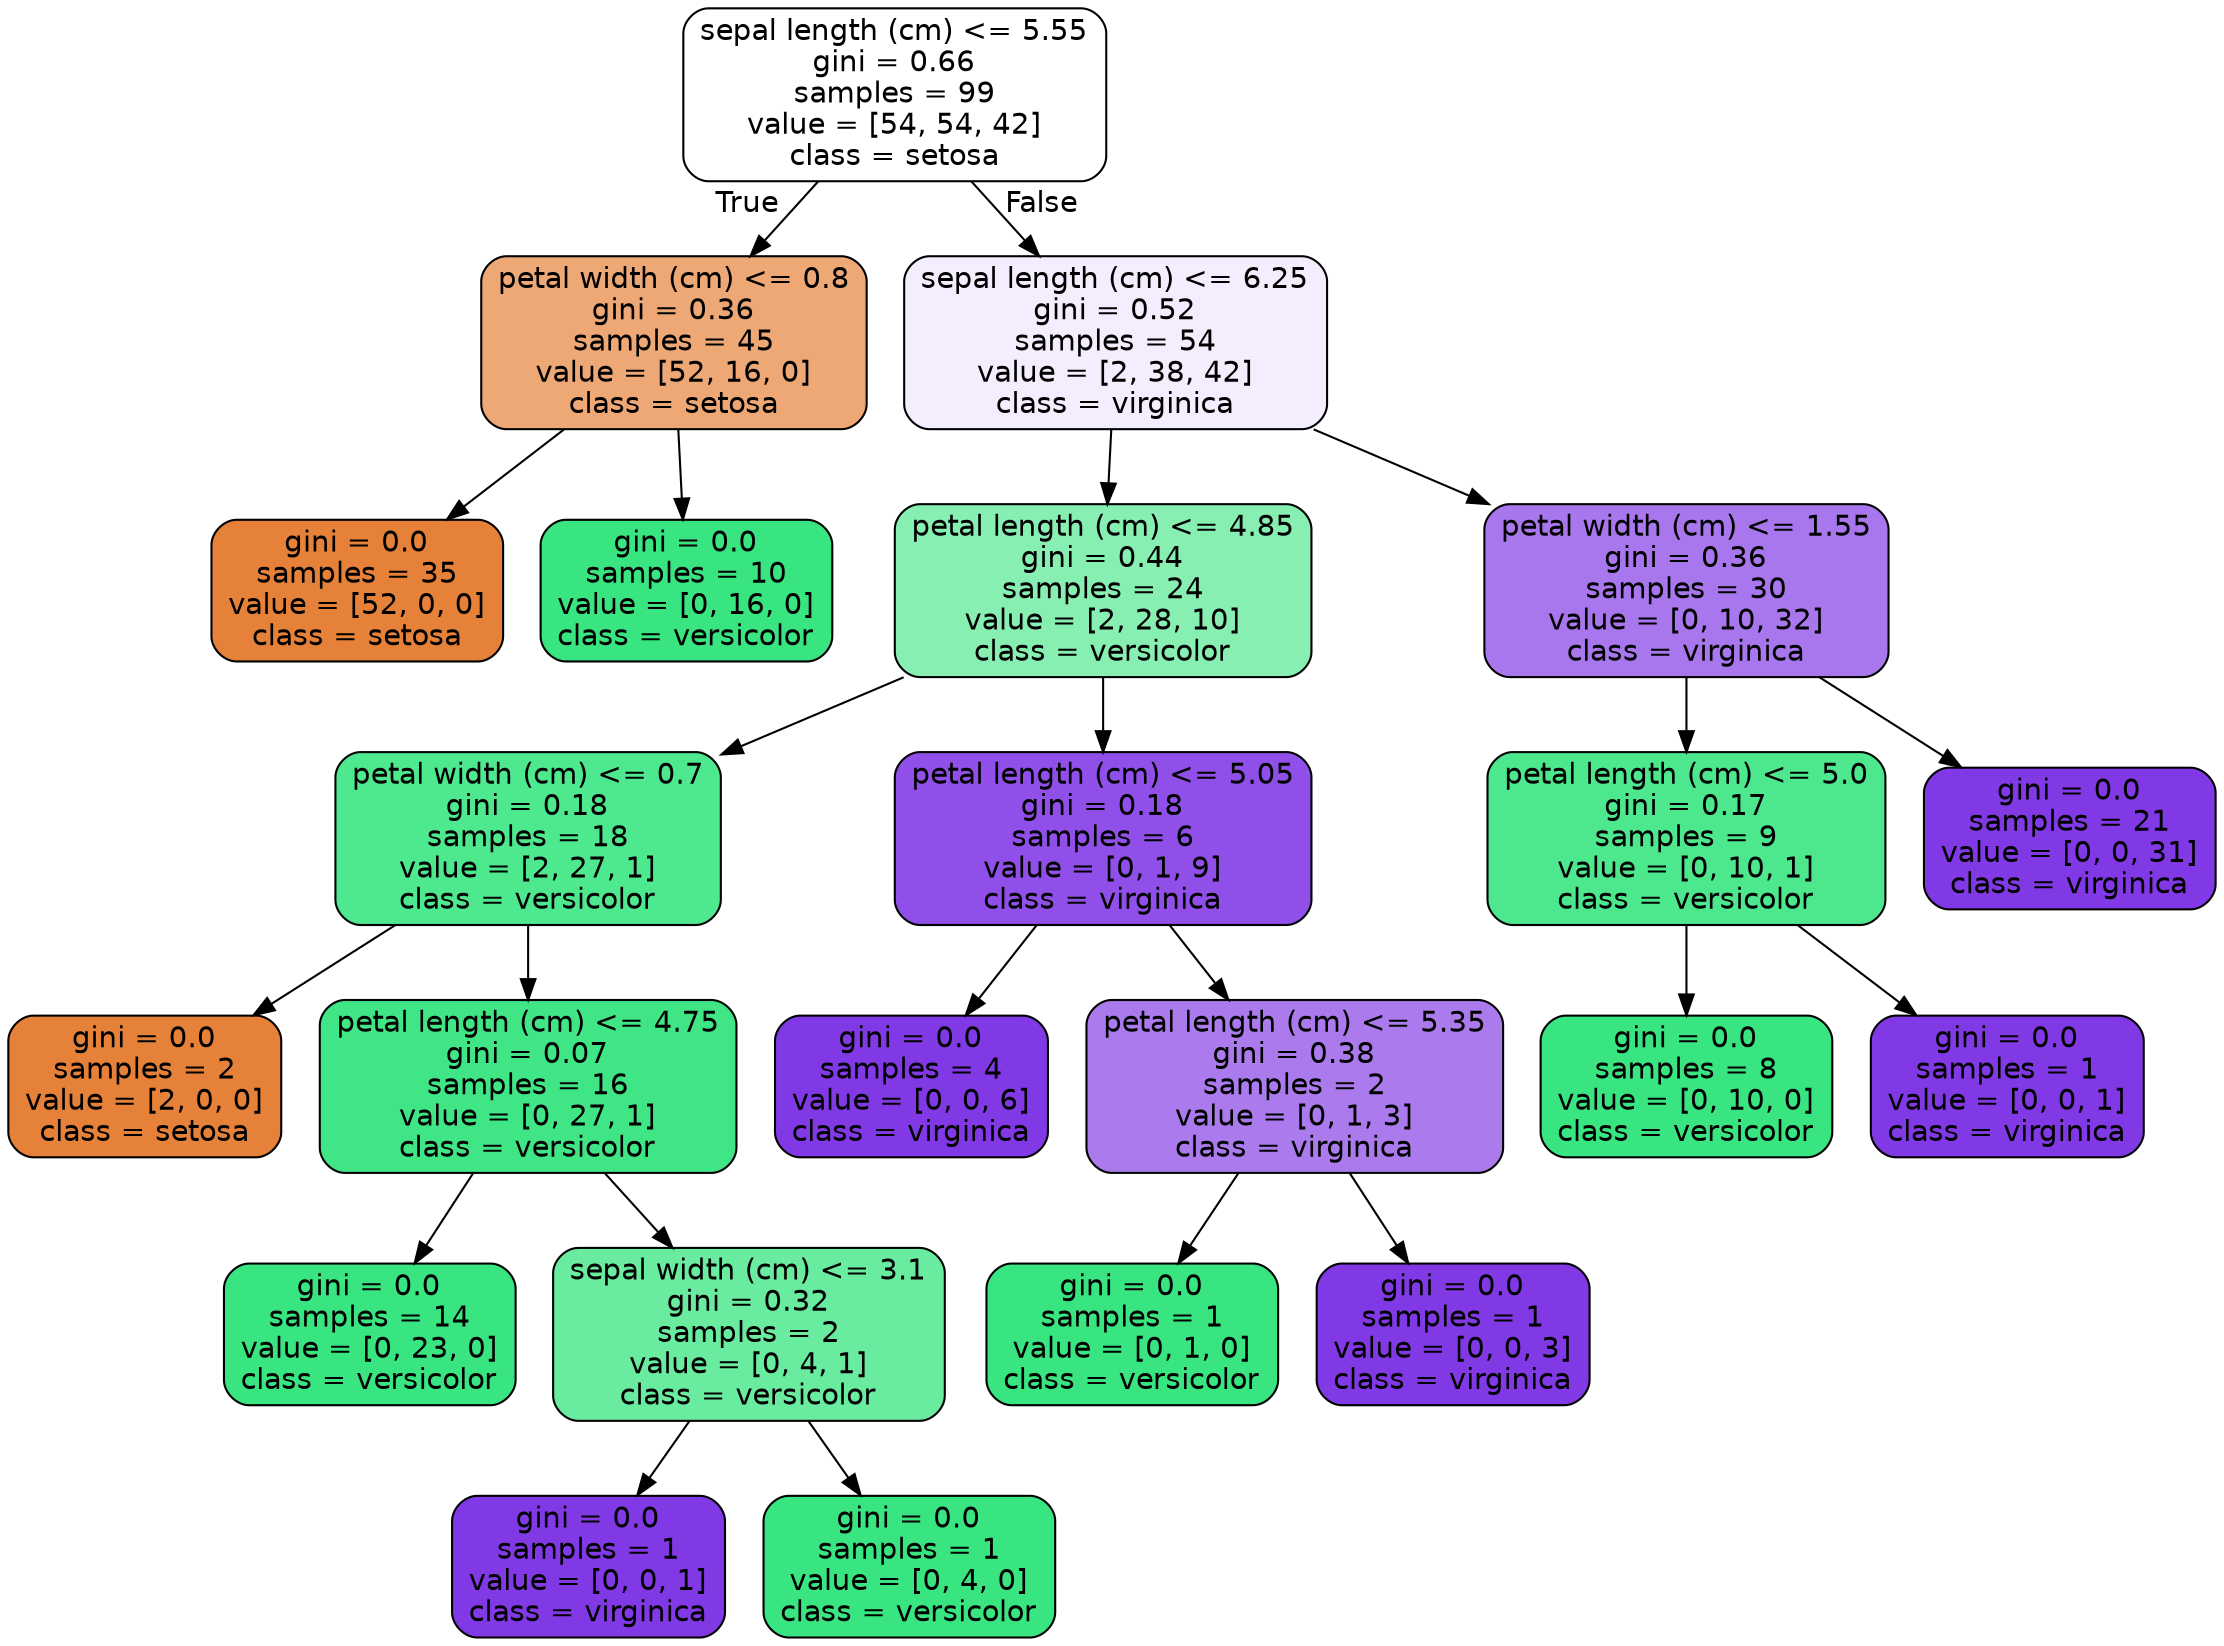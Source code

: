 digraph Tree {
node [shape=box, style="filled, rounded", color="black", fontname=helvetica] ;
edge [fontname=helvetica] ;
0 [label="sepal length (cm) <= 5.55\ngini = 0.66\nsamples = 99\nvalue = [54, 54, 42]\nclass = setosa", fillcolor="#ffffff"] ;
1 [label="petal width (cm) <= 0.8\ngini = 0.36\nsamples = 45\nvalue = [52, 16, 0]\nclass = setosa", fillcolor="#eda876"] ;
0 -> 1 [labeldistance=2.5, labelangle=45, headlabel="True"] ;
2 [label="gini = 0.0\nsamples = 35\nvalue = [52, 0, 0]\nclass = setosa", fillcolor="#e58139"] ;
1 -> 2 ;
3 [label="gini = 0.0\nsamples = 10\nvalue = [0, 16, 0]\nclass = versicolor", fillcolor="#39e581"] ;
1 -> 3 ;
4 [label="sepal length (cm) <= 6.25\ngini = 0.52\nsamples = 54\nvalue = [2, 38, 42]\nclass = virginica", fillcolor="#f4edfd"] ;
0 -> 4 [labeldistance=2.5, labelangle=-45, headlabel="False"] ;
5 [label="petal length (cm) <= 4.85\ngini = 0.44\nsamples = 24\nvalue = [2, 28, 10]\nclass = versicolor", fillcolor="#88efb3"] ;
4 -> 5 ;
6 [label="petal width (cm) <= 0.7\ngini = 0.18\nsamples = 18\nvalue = [2, 27, 1]\nclass = versicolor", fillcolor="#4ee88e"] ;
5 -> 6 ;
7 [label="gini = 0.0\nsamples = 2\nvalue = [2, 0, 0]\nclass = setosa", fillcolor="#e58139"] ;
6 -> 7 ;
8 [label="petal length (cm) <= 4.75\ngini = 0.07\nsamples = 16\nvalue = [0, 27, 1]\nclass = versicolor", fillcolor="#40e686"] ;
6 -> 8 ;
9 [label="gini = 0.0\nsamples = 14\nvalue = [0, 23, 0]\nclass = versicolor", fillcolor="#39e581"] ;
8 -> 9 ;
10 [label="sepal width (cm) <= 3.1\ngini = 0.32\nsamples = 2\nvalue = [0, 4, 1]\nclass = versicolor", fillcolor="#6aeca0"] ;
8 -> 10 ;
11 [label="gini = 0.0\nsamples = 1\nvalue = [0, 0, 1]\nclass = virginica", fillcolor="#8139e5"] ;
10 -> 11 ;
12 [label="gini = 0.0\nsamples = 1\nvalue = [0, 4, 0]\nclass = versicolor", fillcolor="#39e581"] ;
10 -> 12 ;
13 [label="petal length (cm) <= 5.05\ngini = 0.18\nsamples = 6\nvalue = [0, 1, 9]\nclass = virginica", fillcolor="#8f4fe8"] ;
5 -> 13 ;
14 [label="gini = 0.0\nsamples = 4\nvalue = [0, 0, 6]\nclass = virginica", fillcolor="#8139e5"] ;
13 -> 14 ;
15 [label="petal length (cm) <= 5.35\ngini = 0.38\nsamples = 2\nvalue = [0, 1, 3]\nclass = virginica", fillcolor="#ab7bee"] ;
13 -> 15 ;
16 [label="gini = 0.0\nsamples = 1\nvalue = [0, 1, 0]\nclass = versicolor", fillcolor="#39e581"] ;
15 -> 16 ;
17 [label="gini = 0.0\nsamples = 1\nvalue = [0, 0, 3]\nclass = virginica", fillcolor="#8139e5"] ;
15 -> 17 ;
18 [label="petal width (cm) <= 1.55\ngini = 0.36\nsamples = 30\nvalue = [0, 10, 32]\nclass = virginica", fillcolor="#a877ed"] ;
4 -> 18 ;
19 [label="petal length (cm) <= 5.0\ngini = 0.17\nsamples = 9\nvalue = [0, 10, 1]\nclass = versicolor", fillcolor="#4de88e"] ;
18 -> 19 ;
20 [label="gini = 0.0\nsamples = 8\nvalue = [0, 10, 0]\nclass = versicolor", fillcolor="#39e581"] ;
19 -> 20 ;
21 [label="gini = 0.0\nsamples = 1\nvalue = [0, 0, 1]\nclass = virginica", fillcolor="#8139e5"] ;
19 -> 21 ;
22 [label="gini = 0.0\nsamples = 21\nvalue = [0, 0, 31]\nclass = virginica", fillcolor="#8139e5"] ;
18 -> 22 ;
}